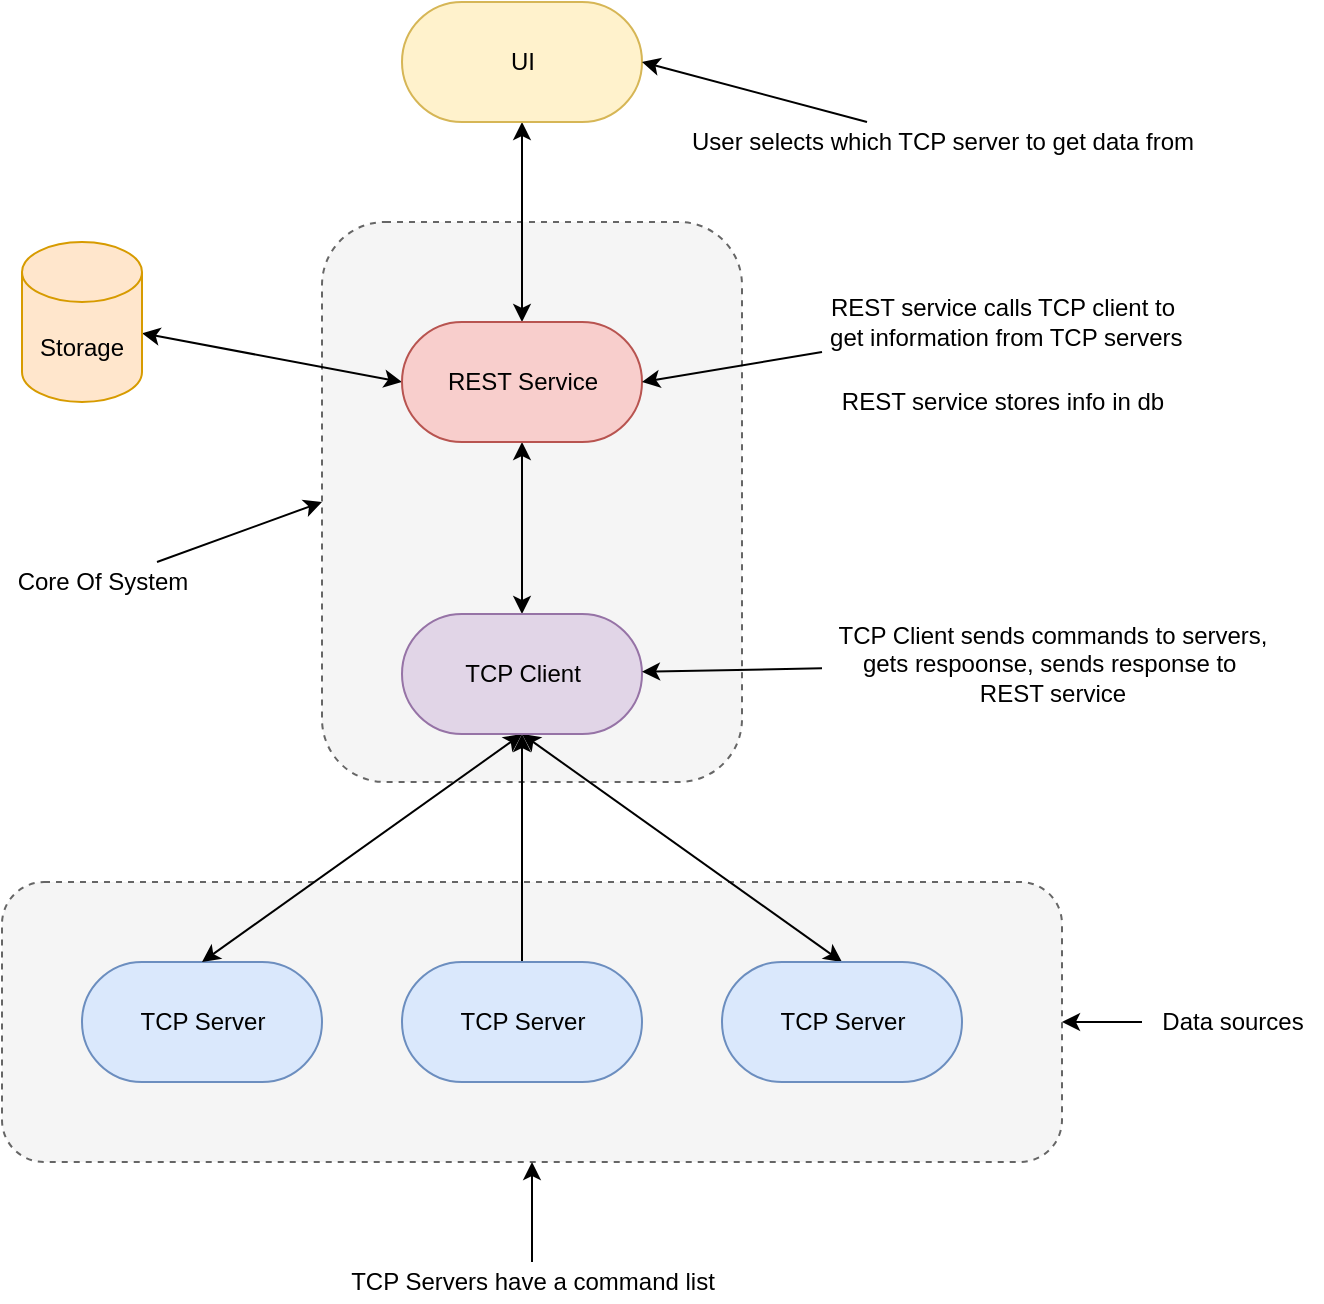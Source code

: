 <mxfile version="13.10.0" type="embed">
    <diagram id="CnzuL7EMIbcyPun35FIp" name="Page-1">
        <mxGraphModel dx="1100" dy="800" grid="1" gridSize="10" guides="1" tooltips="1" connect="1" arrows="1" fold="1" page="1" pageScale="1" pageWidth="850" pageHeight="1100" math="0" shadow="0">
            <root>
                <mxCell id="0"/>
                <mxCell id="1" parent="0"/>
                <mxCell id="11" value="" style="rounded=1;whiteSpace=wrap;html=1;dashed=1;fillColor=#f5f5f5;strokeColor=#666666;fontColor=#333333;" vertex="1" parent="1">
                    <mxGeometry x="80" y="510" width="530" height="140" as="geometry"/>
                </mxCell>
                <mxCell id="3" value="" style="rounded=1;whiteSpace=wrap;html=1;fillColor=#f5f5f5;strokeColor=#666666;fontColor=#333333;dashed=1;" vertex="1" parent="1">
                    <mxGeometry x="240" y="180" width="210" height="280" as="geometry"/>
                </mxCell>
                <mxCell id="WMzE0qLHHCJjGjz4CAH2-1" value="TCP Server" style="html=1;dashed=0;whitespace=wrap;shape=mxgraph.dfd.start;fillColor=#dae8fc;strokeColor=#6c8ebf;" parent="1" vertex="1">
                    <mxGeometry x="120" y="550" width="120" height="60" as="geometry"/>
                </mxCell>
                <mxCell id="2" style="edgeStyle=orthogonalEdgeStyle;rounded=0;orthogonalLoop=1;jettySize=auto;html=1;exitX=0.5;exitY=0.5;exitDx=0;exitDy=-30;exitPerimeter=0;entryX=0.5;entryY=0.5;entryDx=0;entryDy=30;entryPerimeter=0;" edge="1" parent="1" source="WMzE0qLHHCJjGjz4CAH2-2" target="WMzE0qLHHCJjGjz4CAH2-4">
                    <mxGeometry relative="1" as="geometry"/>
                </mxCell>
                <mxCell id="WMzE0qLHHCJjGjz4CAH2-2" value="TCP Server" style="html=1;dashed=0;whitespace=wrap;shape=mxgraph.dfd.start;fillColor=#dae8fc;strokeColor=#6c8ebf;" parent="1" vertex="1">
                    <mxGeometry x="280" y="550" width="120" height="60" as="geometry"/>
                </mxCell>
                <mxCell id="WMzE0qLHHCJjGjz4CAH2-8" style="edgeStyle=none;rounded=0;orthogonalLoop=1;jettySize=auto;html=1;exitX=0.5;exitY=0.5;exitDx=0;exitDy=-30;exitPerimeter=0;entryX=0.5;entryY=0.5;entryDx=0;entryDy=30;entryPerimeter=0;startArrow=classic;startFill=1;" parent="1" source="WMzE0qLHHCJjGjz4CAH2-3" target="WMzE0qLHHCJjGjz4CAH2-4" edge="1">
                    <mxGeometry relative="1" as="geometry"/>
                </mxCell>
                <mxCell id="WMzE0qLHHCJjGjz4CAH2-3" value="TCP Server" style="html=1;dashed=0;whitespace=wrap;shape=mxgraph.dfd.start;fillColor=#dae8fc;strokeColor=#6c8ebf;" parent="1" vertex="1">
                    <mxGeometry x="440" y="550" width="120" height="60" as="geometry"/>
                </mxCell>
                <mxCell id="WMzE0qLHHCJjGjz4CAH2-6" style="orthogonalLoop=1;jettySize=auto;html=1;entryX=0.5;entryY=0.5;entryDx=0;entryDy=-30;entryPerimeter=0;rounded=0;startArrow=classic;startFill=1;exitX=0.5;exitY=0.5;exitDx=0;exitDy=30;exitPerimeter=0;" parent="1" target="WMzE0qLHHCJjGjz4CAH2-1" edge="1" source="WMzE0qLHHCJjGjz4CAH2-4">
                    <mxGeometry relative="1" as="geometry">
                        <mxPoint x="300" y="480" as="sourcePoint"/>
                    </mxGeometry>
                </mxCell>
                <mxCell id="WMzE0qLHHCJjGjz4CAH2-9" style="edgeStyle=none;rounded=0;orthogonalLoop=1;jettySize=auto;html=1;exitX=0.5;exitY=0.5;exitDx=0;exitDy=-30;exitPerimeter=0;entryX=0.5;entryY=0.5;entryDx=0;entryDy=30;entryPerimeter=0;startArrow=classic;startFill=1;" parent="1" source="WMzE0qLHHCJjGjz4CAH2-4" target="WMzE0qLHHCJjGjz4CAH2-5" edge="1">
                    <mxGeometry relative="1" as="geometry"/>
                </mxCell>
                <mxCell id="WMzE0qLHHCJjGjz4CAH2-4" value="TCP Client" style="html=1;dashed=0;whitespace=wrap;shape=mxgraph.dfd.start;fillColor=#e1d5e7;strokeColor=#9673a6;" parent="1" vertex="1">
                    <mxGeometry x="280" y="376" width="120" height="60" as="geometry"/>
                </mxCell>
                <mxCell id="WMzE0qLHHCJjGjz4CAH2-11" style="edgeStyle=none;rounded=0;orthogonalLoop=1;jettySize=auto;html=1;exitX=0.5;exitY=0.5;exitDx=0;exitDy=-30;exitPerimeter=0;entryX=0.5;entryY=0.5;entryDx=0;entryDy=30;entryPerimeter=0;startArrow=classic;startFill=1;" parent="1" source="WMzE0qLHHCJjGjz4CAH2-5" target="WMzE0qLHHCJjGjz4CAH2-10" edge="1">
                    <mxGeometry relative="1" as="geometry"/>
                </mxCell>
                <mxCell id="WMzE0qLHHCJjGjz4CAH2-17" style="edgeStyle=none;rounded=0;orthogonalLoop=1;jettySize=auto;html=1;exitX=0;exitY=0.5;exitDx=0;exitDy=0;exitPerimeter=0;startArrow=classic;startFill=1;" parent="1" source="WMzE0qLHHCJjGjz4CAH2-5" target="WMzE0qLHHCJjGjz4CAH2-16" edge="1">
                    <mxGeometry relative="1" as="geometry"/>
                </mxCell>
                <mxCell id="WMzE0qLHHCJjGjz4CAH2-5" value="REST Service" style="html=1;dashed=0;whitespace=wrap;shape=mxgraph.dfd.start;fillColor=#f8cecc;strokeColor=#b85450;" parent="1" vertex="1">
                    <mxGeometry x="280" y="230" width="120" height="60" as="geometry"/>
                </mxCell>
                <mxCell id="WMzE0qLHHCJjGjz4CAH2-10" value="UI" style="html=1;dashed=0;whitespace=wrap;shape=mxgraph.dfd.start;fillColor=#fff2cc;strokeColor=#d6b656;" parent="1" vertex="1">
                    <mxGeometry x="280" y="70" width="120" height="60" as="geometry"/>
                </mxCell>
                <mxCell id="12" style="edgeStyle=none;rounded=0;orthogonalLoop=1;jettySize=auto;html=1;entryX=0.5;entryY=1;entryDx=0;entryDy=0;" edge="1" parent="1" source="WMzE0qLHHCJjGjz4CAH2-12" target="11">
                    <mxGeometry relative="1" as="geometry"/>
                </mxCell>
                <mxCell id="WMzE0qLHHCJjGjz4CAH2-12" value="TCP Servers have a command list" style="text;html=1;align=center;verticalAlign=middle;resizable=0;points=[];autosize=1;" parent="1" vertex="1">
                    <mxGeometry x="245" y="700" width="200" height="20" as="geometry"/>
                </mxCell>
                <mxCell id="8" style="edgeStyle=none;rounded=0;orthogonalLoop=1;jettySize=auto;html=1;" edge="1" parent="1" source="WMzE0qLHHCJjGjz4CAH2-13" target="WMzE0qLHHCJjGjz4CAH2-4">
                    <mxGeometry relative="1" as="geometry"/>
                </mxCell>
                <mxCell id="WMzE0qLHHCJjGjz4CAH2-13" value="TCP Client sends commands to servers, &lt;br&gt;gets respoonse, sends response to&amp;nbsp;&lt;br&gt;REST service" style="text;html=1;align=center;verticalAlign=middle;resizable=0;points=[];autosize=1;" parent="1" vertex="1">
                    <mxGeometry x="490" y="376" width="230" height="50" as="geometry"/>
                </mxCell>
                <mxCell id="9" style="edgeStyle=none;rounded=0;orthogonalLoop=1;jettySize=auto;html=1;entryX=1;entryY=0.5;entryDx=0;entryDy=0;entryPerimeter=0;" edge="1" parent="1" source="WMzE0qLHHCJjGjz4CAH2-15" target="WMzE0qLHHCJjGjz4CAH2-10">
                    <mxGeometry relative="1" as="geometry"/>
                </mxCell>
                <mxCell id="WMzE0qLHHCJjGjz4CAH2-15" value="User selects which TCP server to get data from" style="text;html=1;align=center;verticalAlign=middle;resizable=0;points=[];autosize=1;" parent="1" vertex="1">
                    <mxGeometry x="415" y="130" width="270" height="20" as="geometry"/>
                </mxCell>
                <mxCell id="WMzE0qLHHCJjGjz4CAH2-16" value="Storage" style="shape=cylinder3;whiteSpace=wrap;html=1;boundedLbl=1;backgroundOutline=1;size=15;fillColor=#ffe6cc;strokeColor=#d79b00;" parent="1" vertex="1">
                    <mxGeometry x="90" y="190" width="60" height="80" as="geometry"/>
                </mxCell>
                <mxCell id="5" style="orthogonalLoop=1;jettySize=auto;html=1;entryX=0;entryY=0.5;entryDx=0;entryDy=0;rounded=0;" edge="1" parent="1" source="4" target="3">
                    <mxGeometry relative="1" as="geometry"/>
                </mxCell>
                <mxCell id="4" value="Core Of System" style="text;html=1;align=center;verticalAlign=middle;resizable=0;points=[];autosize=1;" vertex="1" parent="1">
                    <mxGeometry x="80" y="350" width="100" height="20" as="geometry"/>
                </mxCell>
                <mxCell id="6" value="" style="group" vertex="1" connectable="0" parent="1">
                    <mxGeometry x="480" y="215" width="200" height="65" as="geometry"/>
                </mxCell>
                <mxCell id="WMzE0qLHHCJjGjz4CAH2-14" value="REST service calls TCP client to&lt;br&gt;&amp;nbsp;get information from TCP servers" style="text;html=1;align=center;verticalAlign=middle;resizable=0;points=[];autosize=1;" parent="6" vertex="1">
                    <mxGeometry width="200" height="30" as="geometry"/>
                </mxCell>
                <mxCell id="WMzE0qLHHCJjGjz4CAH2-18" value="REST service stores info in db" style="text;html=1;align=center;verticalAlign=middle;resizable=0;points=[];autosize=1;" parent="6" vertex="1">
                    <mxGeometry x="10" y="45" width="180" height="20" as="geometry"/>
                </mxCell>
                <mxCell id="7" style="edgeStyle=none;rounded=0;orthogonalLoop=1;jettySize=auto;html=1;entryX=1;entryY=0.5;entryDx=0;entryDy=0;entryPerimeter=0;" edge="1" parent="1" source="WMzE0qLHHCJjGjz4CAH2-14" target="WMzE0qLHHCJjGjz4CAH2-5">
                    <mxGeometry relative="1" as="geometry"/>
                </mxCell>
                <mxCell id="14" style="edgeStyle=none;rounded=0;orthogonalLoop=1;jettySize=auto;html=1;entryX=1;entryY=0.5;entryDx=0;entryDy=0;" edge="1" parent="1" source="13" target="11">
                    <mxGeometry relative="1" as="geometry"/>
                </mxCell>
                <mxCell id="13" value="Data sources" style="text;html=1;align=center;verticalAlign=middle;resizable=0;points=[];autosize=1;" vertex="1" parent="1">
                    <mxGeometry x="650" y="570" width="90" height="20" as="geometry"/>
                </mxCell>
            </root>
        </mxGraphModel>
    </diagram>
</mxfile>